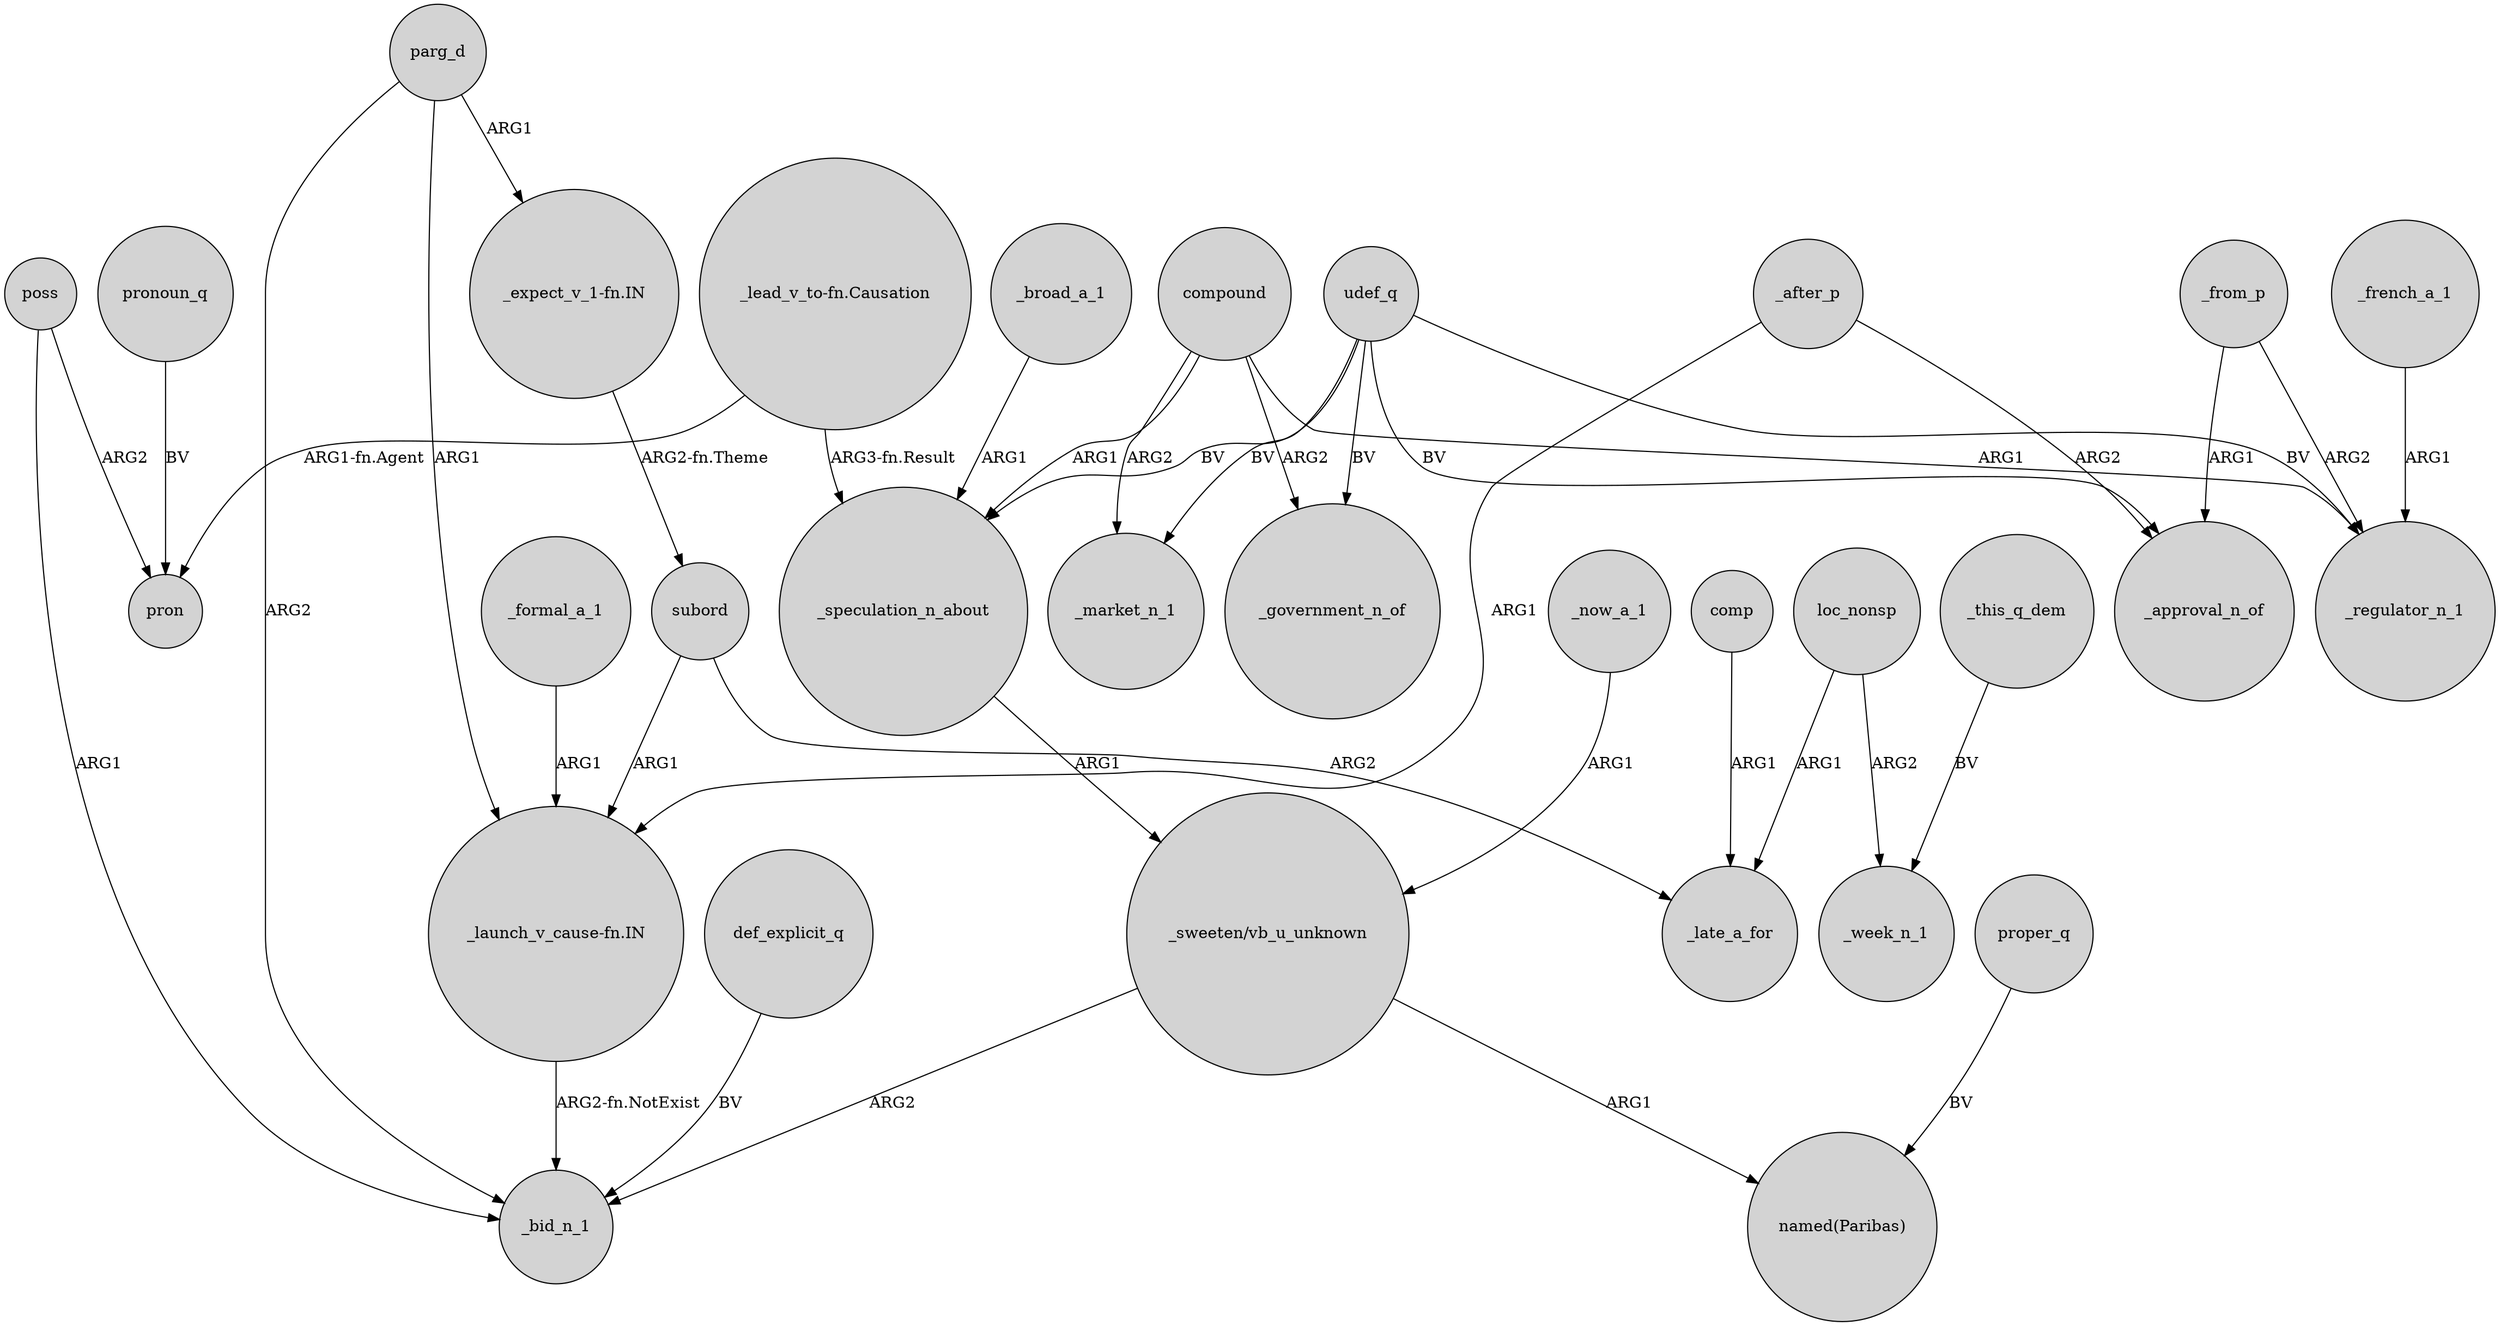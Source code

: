 digraph {
	node [shape=circle style=filled]
	compound -> _market_n_1 [label=ARG2]
	"_lead_v_to-fn.Causation" -> _speculation_n_about [label="ARG3-fn.Result"]
	subord -> _late_a_for [label=ARG2]
	_after_p -> _approval_n_of [label=ARG2]
	compound -> _speculation_n_about [label=ARG1]
	comp -> _late_a_for [label=ARG1]
	poss -> pron [label=ARG2]
	_now_a_1 -> "_sweeten/vb_u_unknown" [label=ARG1]
	parg_d -> _bid_n_1 [label=ARG2]
	_formal_a_1 -> "_launch_v_cause-fn.IN" [label=ARG1]
	compound -> _government_n_of [label=ARG2]
	udef_q -> _government_n_of [label=BV]
	_broad_a_1 -> _speculation_n_about [label=ARG1]
	def_explicit_q -> _bid_n_1 [label=BV]
	udef_q -> _speculation_n_about [label=BV]
	"_expect_v_1-fn.IN" -> subord [label="ARG2-fn.Theme"]
	udef_q -> _market_n_1 [label=BV]
	"_sweeten/vb_u_unknown" -> _bid_n_1 [label=ARG2]
	parg_d -> "_launch_v_cause-fn.IN" [label=ARG1]
	pronoun_q -> pron [label=BV]
	_this_q_dem -> _week_n_1 [label=BV]
	loc_nonsp -> _week_n_1 [label=ARG2]
	_after_p -> "_launch_v_cause-fn.IN" [label=ARG1]
	loc_nonsp -> _late_a_for [label=ARG1]
	_from_p -> _approval_n_of [label=ARG1]
	poss -> _bid_n_1 [label=ARG1]
	parg_d -> "_expect_v_1-fn.IN" [label=ARG1]
	_from_p -> _regulator_n_1 [label=ARG2]
	"_launch_v_cause-fn.IN" -> _bid_n_1 [label="ARG2-fn.NotExist"]
	compound -> _regulator_n_1 [label=ARG1]
	udef_q -> _approval_n_of [label=BV]
	"_sweeten/vb_u_unknown" -> "named(Paribas)" [label=ARG1]
	_french_a_1 -> _regulator_n_1 [label=ARG1]
	subord -> "_launch_v_cause-fn.IN" [label=ARG1]
	udef_q -> _regulator_n_1 [label=BV]
	"_lead_v_to-fn.Causation" -> pron [label="ARG1-fn.Agent"]
	_speculation_n_about -> "_sweeten/vb_u_unknown" [label=ARG1]
	proper_q -> "named(Paribas)" [label=BV]
}
